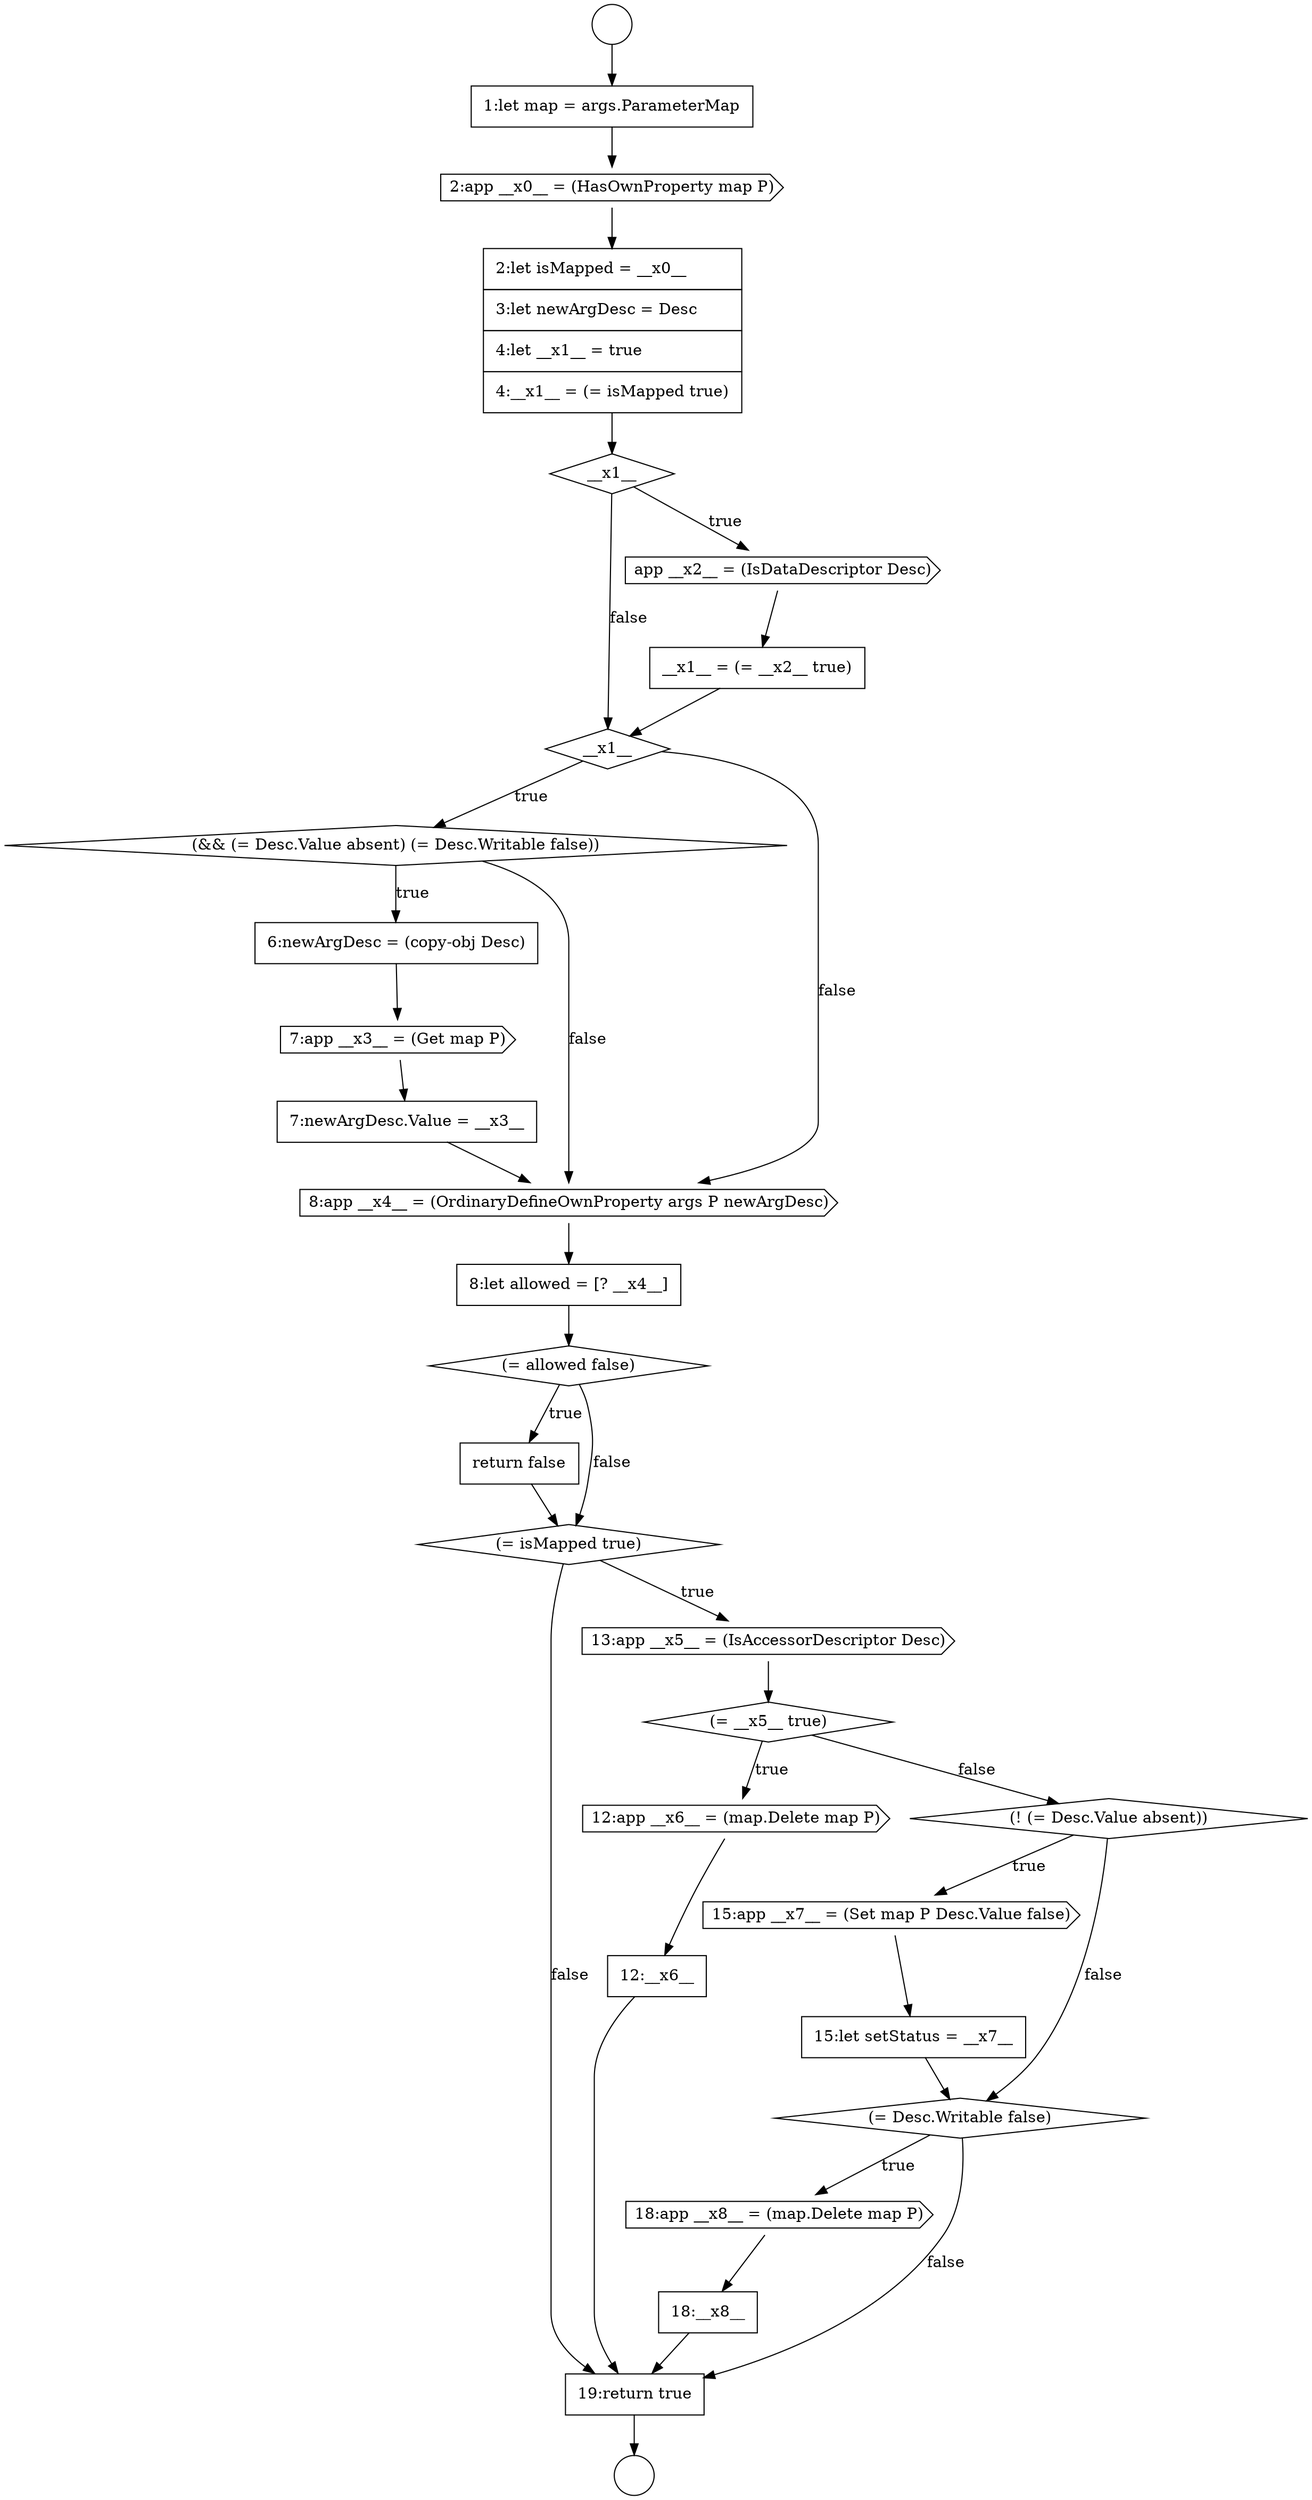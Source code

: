 digraph {
  node2495 [shape=cds, label=<<font color="black">15:app __x7__ = (Set map P Desc.Value false)</font>> color="black" fillcolor="white" style=filled]
  node2476 [shape=none, margin=0, label=<<font color="black">
    <table border="0" cellborder="1" cellspacing="0" cellpadding="10">
      <tr><td align="left">2:let isMapped = __x0__</td></tr>
      <tr><td align="left">3:let newArgDesc = Desc</td></tr>
      <tr><td align="left">4:let __x1__ = true</td></tr>
      <tr><td align="left">4:__x1__ = (= isMapped true)</td></tr>
    </table>
  </font>> color="black" fillcolor="white" style=filled]
  node2491 [shape=diamond, label=<<font color="black">(= __x5__ true)</font>> color="black" fillcolor="white" style=filled]
  node2488 [shape=none, margin=0, label=<<font color="black">
    <table border="0" cellborder="1" cellspacing="0" cellpadding="10">
      <tr><td align="left">return false</td></tr>
    </table>
  </font>> color="black" fillcolor="white" style=filled]
  node2483 [shape=cds, label=<<font color="black">7:app __x3__ = (Get map P)</font>> color="black" fillcolor="white" style=filled]
  node2498 [shape=cds, label=<<font color="black">18:app __x8__ = (map.Delete map P)</font>> color="black" fillcolor="white" style=filled]
  node2472 [shape=circle label=" " color="black" fillcolor="white" style=filled]
  node2489 [shape=diamond, label=<<font color="black">(= isMapped true)</font>> color="black" fillcolor="white" style=filled]
  node2474 [shape=none, margin=0, label=<<font color="black">
    <table border="0" cellborder="1" cellspacing="0" cellpadding="10">
      <tr><td align="left">1:let map = args.ParameterMap</td></tr>
    </table>
  </font>> color="black" fillcolor="white" style=filled]
  node2481 [shape=diamond, label=<<font color="black">(&amp;&amp; (= Desc.Value absent) (= Desc.Writable false))</font>> color="black" fillcolor="white" style=filled]
  node2486 [shape=none, margin=0, label=<<font color="black">
    <table border="0" cellborder="1" cellspacing="0" cellpadding="10">
      <tr><td align="left">8:let allowed = [? __x4__]</td></tr>
    </table>
  </font>> color="black" fillcolor="white" style=filled]
  node2500 [shape=none, margin=0, label=<<font color="black">
    <table border="0" cellborder="1" cellspacing="0" cellpadding="10">
      <tr><td align="left">19:return true</td></tr>
    </table>
  </font>> color="black" fillcolor="white" style=filled]
  node2499 [shape=none, margin=0, label=<<font color="black">
    <table border="0" cellborder="1" cellspacing="0" cellpadding="10">
      <tr><td align="left">18:__x8__</td></tr>
    </table>
  </font>> color="black" fillcolor="white" style=filled]
  node2480 [shape=diamond, label=<<font color="black">__x1__</font>> color="black" fillcolor="white" style=filled]
  node2473 [shape=circle label=" " color="black" fillcolor="white" style=filled]
  node2496 [shape=none, margin=0, label=<<font color="black">
    <table border="0" cellborder="1" cellspacing="0" cellpadding="10">
      <tr><td align="left">15:let setStatus = __x7__</td></tr>
    </table>
  </font>> color="black" fillcolor="white" style=filled]
  node2477 [shape=diamond, label=<<font color="black">__x1__</font>> color="black" fillcolor="white" style=filled]
  node2492 [shape=cds, label=<<font color="black">12:app __x6__ = (map.Delete map P)</font>> color="black" fillcolor="white" style=filled]
  node2487 [shape=diamond, label=<<font color="black">(= allowed false)</font>> color="black" fillcolor="white" style=filled]
  node2497 [shape=diamond, label=<<font color="black">(= Desc.Writable false)</font>> color="black" fillcolor="white" style=filled]
  node2482 [shape=none, margin=0, label=<<font color="black">
    <table border="0" cellborder="1" cellspacing="0" cellpadding="10">
      <tr><td align="left">6:newArgDesc = (copy-obj Desc)</td></tr>
    </table>
  </font>> color="black" fillcolor="white" style=filled]
  node2478 [shape=cds, label=<<font color="black">app __x2__ = (IsDataDescriptor Desc)</font>> color="black" fillcolor="white" style=filled]
  node2493 [shape=none, margin=0, label=<<font color="black">
    <table border="0" cellborder="1" cellspacing="0" cellpadding="10">
      <tr><td align="left">12:__x6__</td></tr>
    </table>
  </font>> color="black" fillcolor="white" style=filled]
  node2479 [shape=none, margin=0, label=<<font color="black">
    <table border="0" cellborder="1" cellspacing="0" cellpadding="10">
      <tr><td align="left">__x1__ = (= __x2__ true)</td></tr>
    </table>
  </font>> color="black" fillcolor="white" style=filled]
  node2490 [shape=cds, label=<<font color="black">13:app __x5__ = (IsAccessorDescriptor Desc)</font>> color="black" fillcolor="white" style=filled]
  node2475 [shape=cds, label=<<font color="black">2:app __x0__ = (HasOwnProperty map P)</font>> color="black" fillcolor="white" style=filled]
  node2494 [shape=diamond, label=<<font color="black">(! (= Desc.Value absent))</font>> color="black" fillcolor="white" style=filled]
  node2485 [shape=cds, label=<<font color="black">8:app __x4__ = (OrdinaryDefineOwnProperty args P newArgDesc)</font>> color="black" fillcolor="white" style=filled]
  node2484 [shape=none, margin=0, label=<<font color="black">
    <table border="0" cellborder="1" cellspacing="0" cellpadding="10">
      <tr><td align="left">7:newArgDesc.Value = __x3__</td></tr>
    </table>
  </font>> color="black" fillcolor="white" style=filled]
  node2479 -> node2480 [ color="black"]
  node2499 -> node2500 [ color="black"]
  node2474 -> node2475 [ color="black"]
  node2494 -> node2495 [label=<<font color="black">true</font>> color="black"]
  node2494 -> node2497 [label=<<font color="black">false</font>> color="black"]
  node2476 -> node2477 [ color="black"]
  node2475 -> node2476 [ color="black"]
  node2487 -> node2488 [label=<<font color="black">true</font>> color="black"]
  node2487 -> node2489 [label=<<font color="black">false</font>> color="black"]
  node2495 -> node2496 [ color="black"]
  node2490 -> node2491 [ color="black"]
  node2482 -> node2483 [ color="black"]
  node2488 -> node2489 [ color="black"]
  node2489 -> node2490 [label=<<font color="black">true</font>> color="black"]
  node2489 -> node2500 [label=<<font color="black">false</font>> color="black"]
  node2491 -> node2492 [label=<<font color="black">true</font>> color="black"]
  node2491 -> node2494 [label=<<font color="black">false</font>> color="black"]
  node2496 -> node2497 [ color="black"]
  node2481 -> node2482 [label=<<font color="black">true</font>> color="black"]
  node2481 -> node2485 [label=<<font color="black">false</font>> color="black"]
  node2492 -> node2493 [ color="black"]
  node2480 -> node2481 [label=<<font color="black">true</font>> color="black"]
  node2480 -> node2485 [label=<<font color="black">false</font>> color="black"]
  node2477 -> node2478 [label=<<font color="black">true</font>> color="black"]
  node2477 -> node2480 [label=<<font color="black">false</font>> color="black"]
  node2485 -> node2486 [ color="black"]
  node2500 -> node2473 [ color="black"]
  node2472 -> node2474 [ color="black"]
  node2497 -> node2498 [label=<<font color="black">true</font>> color="black"]
  node2497 -> node2500 [label=<<font color="black">false</font>> color="black"]
  node2486 -> node2487 [ color="black"]
  node2484 -> node2485 [ color="black"]
  node2478 -> node2479 [ color="black"]
  node2483 -> node2484 [ color="black"]
  node2493 -> node2500 [ color="black"]
  node2498 -> node2499 [ color="black"]
}
